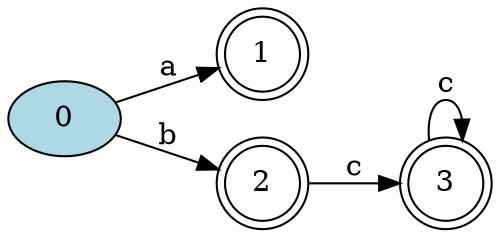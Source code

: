 digraph {
	rankdir=LR;

	1 [shape=doublecircle]
	2 [shape=doublecircle]
	3 [shape=doublecircle]
	0 [style=filled, fillcolor="lightblue"]

	0->1 [label= "a"];
	0->2 [label= "b"];
	2->3 [label= "c"];
	3->3 [label= "c"];
}
